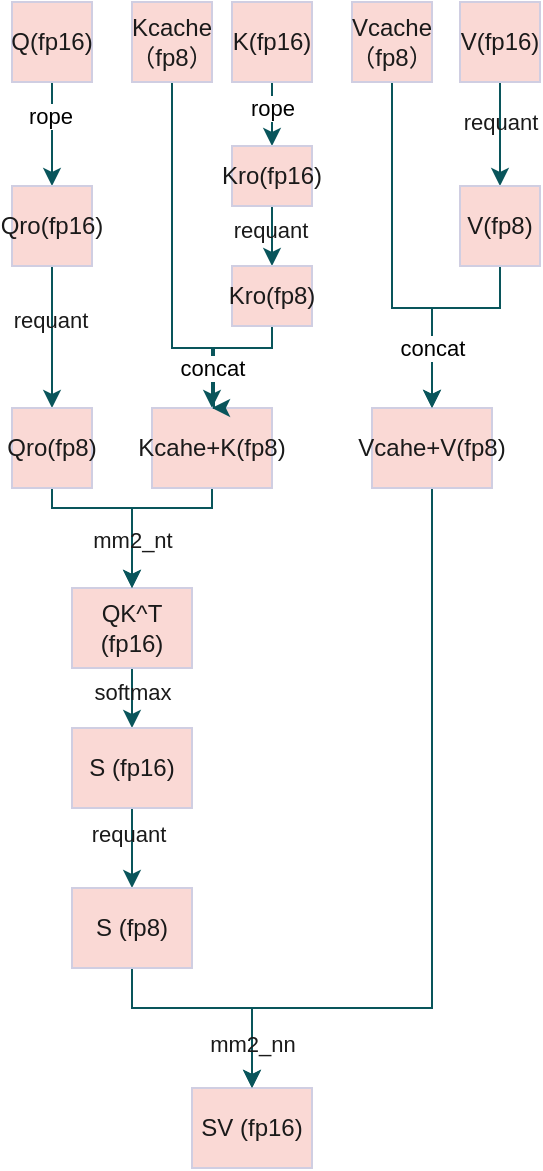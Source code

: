 <mxfile version="27.1.4">
  <diagram name="第 1 页" id="Ni_WKqLI4Xv_hpvND1EC">
    <mxGraphModel dx="1213" dy="665" grid="0" gridSize="10" guides="1" tooltips="1" connect="1" arrows="1" fold="1" page="1" pageScale="1" pageWidth="827" pageHeight="1169" math="0" shadow="0">
      <root>
        <mxCell id="0" />
        <mxCell id="1" parent="0" />
        <mxCell id="mybVQWc4OZ3fKwiOhGIq-6" style="edgeStyle=orthogonalEdgeStyle;rounded=0;orthogonalLoop=1;jettySize=auto;html=1;exitX=0.5;exitY=1;exitDx=0;exitDy=0;entryX=0.5;entryY=0;entryDx=0;entryDy=0;labelBackgroundColor=none;strokeColor=#09555B;fontColor=default;" parent="1" source="mybVQWc4OZ3fKwiOhGIq-1" target="mybVQWc4OZ3fKwiOhGIq-4" edge="1">
          <mxGeometry relative="1" as="geometry" />
        </mxCell>
        <mxCell id="C5Mzr5Dek1VMBn-lexfM-5" value="rope" style="edgeLabel;html=1;align=center;verticalAlign=middle;resizable=0;points=[];" vertex="1" connectable="0" parent="mybVQWc4OZ3fKwiOhGIq-6">
          <mxGeometry x="-0.35" y="-1" relative="1" as="geometry">
            <mxPoint as="offset" />
          </mxGeometry>
        </mxCell>
        <mxCell id="mybVQWc4OZ3fKwiOhGIq-1" value="Q(fp16)" style="rounded=0;whiteSpace=wrap;html=1;labelBackgroundColor=none;fillColor=#FAD9D5;strokeColor=#D0CEE2;fontColor=#1A1A1A;" parent="1" vertex="1">
          <mxGeometry x="150" y="77" width="40" height="40" as="geometry" />
        </mxCell>
        <mxCell id="mybVQWc4OZ3fKwiOhGIq-7" style="edgeStyle=orthogonalEdgeStyle;rounded=0;orthogonalLoop=1;jettySize=auto;html=1;exitX=0.5;exitY=1;exitDx=0;exitDy=0;entryX=0.5;entryY=0;entryDx=0;entryDy=0;labelBackgroundColor=none;strokeColor=#09555B;fontColor=default;" parent="1" source="mybVQWc4OZ3fKwiOhGIq-2" target="mybVQWc4OZ3fKwiOhGIq-5" edge="1">
          <mxGeometry relative="1" as="geometry" />
        </mxCell>
        <mxCell id="C5Mzr5Dek1VMBn-lexfM-6" value="rope" style="edgeLabel;html=1;align=center;verticalAlign=middle;resizable=0;points=[];" vertex="1" connectable="0" parent="mybVQWc4OZ3fKwiOhGIq-7">
          <mxGeometry x="-0.6" y="-1" relative="1" as="geometry">
            <mxPoint x="1" y="6" as="offset" />
          </mxGeometry>
        </mxCell>
        <mxCell id="mybVQWc4OZ3fKwiOhGIq-2" value="K(fp16)" style="rounded=0;whiteSpace=wrap;html=1;labelBackgroundColor=none;fillColor=#FAD9D5;strokeColor=#D0CEE2;fontColor=#1A1A1A;" parent="1" vertex="1">
          <mxGeometry x="260" y="77" width="40" height="40" as="geometry" />
        </mxCell>
        <mxCell id="BgdMvV_QzVK2gBZ572UN-10" style="edgeStyle=orthogonalEdgeStyle;rounded=0;orthogonalLoop=1;jettySize=auto;html=1;exitX=0.5;exitY=1;exitDx=0;exitDy=0;entryX=0.5;entryY=0;entryDx=0;entryDy=0;strokeColor=#09555B;labelBackgroundColor=none;fontColor=default;" parent="1" source="mybVQWc4OZ3fKwiOhGIq-3" target="BgdMvV_QzVK2gBZ572UN-9" edge="1">
          <mxGeometry relative="1" as="geometry" />
        </mxCell>
        <mxCell id="cTskQ7qRXWbrz10uYlWH-6" value="requant" style="edgeLabel;html=1;align=center;verticalAlign=middle;resizable=0;points=[];fontColor=#1A1A1A;labelBackgroundColor=none;" parent="BgdMvV_QzVK2gBZ572UN-10" vertex="1" connectable="0">
          <mxGeometry x="-0.233" relative="1" as="geometry">
            <mxPoint as="offset" />
          </mxGeometry>
        </mxCell>
        <mxCell id="mybVQWc4OZ3fKwiOhGIq-3" value="V(fp16)" style="rounded=0;whiteSpace=wrap;html=1;labelBackgroundColor=none;fillColor=#FAD9D5;strokeColor=#D0CEE2;fontColor=#1A1A1A;" parent="1" vertex="1">
          <mxGeometry x="374" y="77" width="40" height="40" as="geometry" />
        </mxCell>
        <mxCell id="BgdMvV_QzVK2gBZ572UN-7" style="edgeStyle=orthogonalEdgeStyle;rounded=0;orthogonalLoop=1;jettySize=auto;html=1;exitX=0.5;exitY=1;exitDx=0;exitDy=0;entryX=0.5;entryY=0;entryDx=0;entryDy=0;strokeColor=#09555B;labelBackgroundColor=none;fontColor=default;" parent="1" source="mybVQWc4OZ3fKwiOhGIq-4" target="BgdMvV_QzVK2gBZ572UN-2" edge="1">
          <mxGeometry relative="1" as="geometry">
            <Array as="points">
              <mxPoint x="170" y="240" />
              <mxPoint x="170" y="240" />
            </Array>
          </mxGeometry>
        </mxCell>
        <mxCell id="cTskQ7qRXWbrz10uYlWH-2" value="&lt;font style=&quot;&quot;&gt;requant&lt;/font&gt;" style="edgeLabel;html=1;align=center;verticalAlign=middle;resizable=0;points=[];labelBackgroundColor=none;fontColor=#1A1A1A;" parent="BgdMvV_QzVK2gBZ572UN-7" vertex="1" connectable="0">
          <mxGeometry x="-0.256" y="-1" relative="1" as="geometry">
            <mxPoint as="offset" />
          </mxGeometry>
        </mxCell>
        <mxCell id="mybVQWc4OZ3fKwiOhGIq-4" value="Qro(fp16)" style="rounded=0;whiteSpace=wrap;html=1;labelBackgroundColor=none;fillColor=#FAD9D5;strokeColor=#D0CEE2;fontColor=#1A1A1A;" parent="1" vertex="1">
          <mxGeometry x="150" y="169" width="40" height="40" as="geometry" />
        </mxCell>
        <mxCell id="BgdMvV_QzVK2gBZ572UN-8" style="edgeStyle=orthogonalEdgeStyle;rounded=0;orthogonalLoop=1;jettySize=auto;html=1;exitX=0.5;exitY=1;exitDx=0;exitDy=0;strokeColor=#09555B;labelBackgroundColor=none;fontColor=default;" parent="1" source="mybVQWc4OZ3fKwiOhGIq-5" target="BgdMvV_QzVK2gBZ572UN-1" edge="1">
          <mxGeometry relative="1" as="geometry" />
        </mxCell>
        <mxCell id="cTskQ7qRXWbrz10uYlWH-5" value="requant" style="edgeLabel;html=1;align=center;verticalAlign=middle;resizable=0;points=[];fontColor=#1A1A1A;labelBackgroundColor=none;" parent="BgdMvV_QzVK2gBZ572UN-8" vertex="1" connectable="0">
          <mxGeometry x="0.253" y="-1" relative="1" as="geometry">
            <mxPoint as="offset" />
          </mxGeometry>
        </mxCell>
        <mxCell id="mybVQWc4OZ3fKwiOhGIq-5" value="Kro(fp16)" style="rounded=0;whiteSpace=wrap;html=1;labelBackgroundColor=none;fillColor=#FAD9D5;strokeColor=#D0CEE2;fontColor=#1A1A1A;" parent="1" vertex="1">
          <mxGeometry x="260" y="149" width="40" height="30" as="geometry" />
        </mxCell>
        <mxCell id="mybVQWc4OZ3fKwiOhGIq-15" style="edgeStyle=orthogonalEdgeStyle;rounded=0;orthogonalLoop=1;jettySize=auto;html=1;exitX=0.5;exitY=1;exitDx=0;exitDy=0;entryX=0.5;entryY=0;entryDx=0;entryDy=0;labelBackgroundColor=none;strokeColor=#09555B;fontColor=default;" parent="1" source="mybVQWc4OZ3fKwiOhGIq-10" target="mybVQWc4OZ3fKwiOhGIq-13" edge="1">
          <mxGeometry relative="1" as="geometry">
            <Array as="points">
              <mxPoint x="230" y="250" />
              <mxPoint x="250" y="250" />
            </Array>
          </mxGeometry>
        </mxCell>
        <mxCell id="mybVQWc4OZ3fKwiOhGIq-10" value="Kcache（fp8）" style="rounded=0;whiteSpace=wrap;html=1;labelBackgroundColor=none;fillColor=#FAD9D5;strokeColor=#D0CEE2;fontColor=#1A1A1A;" parent="1" vertex="1">
          <mxGeometry x="210" y="77" width="40" height="40" as="geometry" />
        </mxCell>
        <mxCell id="mybVQWc4OZ3fKwiOhGIq-21" style="edgeStyle=orthogonalEdgeStyle;rounded=0;orthogonalLoop=1;jettySize=auto;html=1;exitX=0.5;exitY=1;exitDx=0;exitDy=0;entryX=0.5;entryY=0;entryDx=0;entryDy=0;labelBackgroundColor=none;strokeColor=#09555B;fontColor=default;" parent="1" source="mybVQWc4OZ3fKwiOhGIq-11" target="mybVQWc4OZ3fKwiOhGIq-20" edge="1">
          <mxGeometry relative="1" as="geometry" />
        </mxCell>
        <mxCell id="mybVQWc4OZ3fKwiOhGIq-22" value="softmax" style="edgeLabel;html=1;align=center;verticalAlign=middle;resizable=0;points=[];labelBackgroundColor=none;fontColor=#1A1A1A;" parent="mybVQWc4OZ3fKwiOhGIq-21" vertex="1" connectable="0">
          <mxGeometry x="-0.2" relative="1" as="geometry">
            <mxPoint as="offset" />
          </mxGeometry>
        </mxCell>
        <mxCell id="mybVQWc4OZ3fKwiOhGIq-11" value="QK^T (fp16)" style="rounded=0;whiteSpace=wrap;html=1;labelBackgroundColor=none;fillColor=#FAD9D5;strokeColor=#D0CEE2;fontColor=#1A1A1A;" parent="1" vertex="1">
          <mxGeometry x="180" y="370" width="60" height="40" as="geometry" />
        </mxCell>
        <mxCell id="mybVQWc4OZ3fKwiOhGIq-18" style="edgeStyle=orthogonalEdgeStyle;rounded=0;orthogonalLoop=1;jettySize=auto;html=1;exitX=0.5;exitY=1;exitDx=0;exitDy=0;entryX=0.5;entryY=0;entryDx=0;entryDy=0;labelBackgroundColor=none;strokeColor=#09555B;fontColor=default;" parent="1" source="mybVQWc4OZ3fKwiOhGIq-13" target="mybVQWc4OZ3fKwiOhGIq-11" edge="1">
          <mxGeometry relative="1" as="geometry">
            <Array as="points">
              <mxPoint x="250" y="330" />
              <mxPoint x="210" y="330" />
            </Array>
          </mxGeometry>
        </mxCell>
        <mxCell id="mybVQWc4OZ3fKwiOhGIq-13" value="Kcahe+K(fp8)" style="rounded=0;whiteSpace=wrap;html=1;labelBackgroundColor=none;fillColor=#FAD9D5;strokeColor=#D0CEE2;fontColor=#1A1A1A;" parent="1" vertex="1">
          <mxGeometry x="220" y="280" width="60" height="40" as="geometry" />
        </mxCell>
        <mxCell id="mybVQWc4OZ3fKwiOhGIq-25" style="edgeStyle=orthogonalEdgeStyle;rounded=0;orthogonalLoop=1;jettySize=auto;html=1;exitX=0.5;exitY=1;exitDx=0;exitDy=0;entryX=0.5;entryY=0;entryDx=0;entryDy=0;labelBackgroundColor=none;strokeColor=#09555B;fontColor=default;" parent="1" source="mybVQWc4OZ3fKwiOhGIq-19" target="mybVQWc4OZ3fKwiOhGIq-23" edge="1">
          <mxGeometry relative="1" as="geometry">
            <Array as="points">
              <mxPoint x="340" y="230" />
              <mxPoint x="360" y="230" />
            </Array>
          </mxGeometry>
        </mxCell>
        <mxCell id="mybVQWc4OZ3fKwiOhGIq-19" value="Vcache（fp8）" style="rounded=0;whiteSpace=wrap;html=1;labelBackgroundColor=none;fillColor=#FAD9D5;strokeColor=#D0CEE2;fontColor=#1A1A1A;" parent="1" vertex="1">
          <mxGeometry x="320" y="77" width="40" height="40" as="geometry" />
        </mxCell>
        <mxCell id="mybVQWc4OZ3fKwiOhGIq-32" style="edgeStyle=orthogonalEdgeStyle;rounded=0;orthogonalLoop=1;jettySize=auto;html=1;exitX=0.5;exitY=1;exitDx=0;exitDy=0;entryX=0.5;entryY=0;entryDx=0;entryDy=0;strokeColor=#09555B;labelBackgroundColor=none;fontColor=default;" parent="1" source="mybVQWc4OZ3fKwiOhGIq-20" target="mybVQWc4OZ3fKwiOhGIq-31" edge="1">
          <mxGeometry relative="1" as="geometry" />
        </mxCell>
        <mxCell id="cTskQ7qRXWbrz10uYlWH-8" value="requant" style="edgeLabel;html=1;align=center;verticalAlign=middle;resizable=0;points=[];fontColor=#1A1A1A;labelBackgroundColor=none;" parent="mybVQWc4OZ3fKwiOhGIq-32" vertex="1" connectable="0">
          <mxGeometry x="-0.367" y="-2" relative="1" as="geometry">
            <mxPoint as="offset" />
          </mxGeometry>
        </mxCell>
        <mxCell id="mybVQWc4OZ3fKwiOhGIq-20" value="S (fp16)" style="rounded=0;whiteSpace=wrap;html=1;labelBackgroundColor=none;fillColor=#FAD9D5;strokeColor=#D0CEE2;fontColor=#1A1A1A;" parent="1" vertex="1">
          <mxGeometry x="180" y="440" width="60" height="40" as="geometry" />
        </mxCell>
        <mxCell id="mybVQWc4OZ3fKwiOhGIq-30" style="edgeStyle=orthogonalEdgeStyle;rounded=0;orthogonalLoop=1;jettySize=auto;html=1;exitX=0.5;exitY=1;exitDx=0;exitDy=0;labelBackgroundColor=none;strokeColor=#09555B;fontColor=default;" parent="1" source="mybVQWc4OZ3fKwiOhGIq-23" target="mybVQWc4OZ3fKwiOhGIq-29" edge="1">
          <mxGeometry relative="1" as="geometry">
            <Array as="points">
              <mxPoint x="360" y="580" />
              <mxPoint x="270" y="580" />
            </Array>
          </mxGeometry>
        </mxCell>
        <mxCell id="mybVQWc4OZ3fKwiOhGIq-23" value="Vcahe+V(fp8)" style="rounded=0;whiteSpace=wrap;html=1;labelBackgroundColor=none;fillColor=#FAD9D5;strokeColor=#D0CEE2;fontColor=#1A1A1A;" parent="1" vertex="1">
          <mxGeometry x="330" y="280" width="60" height="40" as="geometry" />
        </mxCell>
        <mxCell id="mybVQWc4OZ3fKwiOhGIq-29" value="SV (fp16)" style="rounded=0;whiteSpace=wrap;html=1;labelBackgroundColor=none;fillColor=#FAD9D5;strokeColor=#D0CEE2;fontColor=#1A1A1A;" parent="1" vertex="1">
          <mxGeometry x="240" y="620" width="60" height="40" as="geometry" />
        </mxCell>
        <mxCell id="mybVQWc4OZ3fKwiOhGIq-33" style="edgeStyle=orthogonalEdgeStyle;rounded=0;orthogonalLoop=1;jettySize=auto;html=1;exitX=0.5;exitY=1;exitDx=0;exitDy=0;entryX=0.5;entryY=0;entryDx=0;entryDy=0;labelBackgroundColor=none;strokeColor=#09555B;fontColor=default;" parent="1" source="mybVQWc4OZ3fKwiOhGIq-31" target="mybVQWc4OZ3fKwiOhGIq-29" edge="1">
          <mxGeometry relative="1" as="geometry">
            <Array as="points">
              <mxPoint x="210" y="580" />
              <mxPoint x="270" y="580" />
            </Array>
          </mxGeometry>
        </mxCell>
        <mxCell id="mybVQWc4OZ3fKwiOhGIq-34" value="mm2_nn" style="edgeLabel;html=1;align=center;verticalAlign=middle;resizable=0;points=[];labelBackgroundColor=none;fontColor=#1A1A1A;" parent="mybVQWc4OZ3fKwiOhGIq-33" vertex="1" connectable="0">
          <mxGeometry x="0.575" relative="1" as="geometry">
            <mxPoint y="3" as="offset" />
          </mxGeometry>
        </mxCell>
        <mxCell id="mybVQWc4OZ3fKwiOhGIq-31" value="S (fp8)" style="rounded=0;whiteSpace=wrap;html=1;labelBackgroundColor=none;fillColor=#FAD9D5;strokeColor=#D0CEE2;fontColor=#1A1A1A;" parent="1" vertex="1">
          <mxGeometry x="180" y="520" width="60" height="40" as="geometry" />
        </mxCell>
        <mxCell id="BgdMvV_QzVK2gBZ572UN-4" style="edgeStyle=orthogonalEdgeStyle;rounded=0;orthogonalLoop=1;jettySize=auto;html=1;exitX=0.5;exitY=1;exitDx=0;exitDy=0;labelBackgroundColor=none;strokeColor=#09555B;fontColor=default;" parent="1" source="BgdMvV_QzVK2gBZ572UN-1" edge="1">
          <mxGeometry relative="1" as="geometry">
            <mxPoint x="250" y="280" as="targetPoint" />
            <Array as="points">
              <mxPoint x="280" y="250" />
              <mxPoint x="251" y="250" />
            </Array>
          </mxGeometry>
        </mxCell>
        <mxCell id="C5Mzr5Dek1VMBn-lexfM-2" value="concat" style="edgeLabel;html=1;align=center;verticalAlign=middle;resizable=0;points=[];" vertex="1" connectable="0" parent="BgdMvV_QzVK2gBZ572UN-4">
          <mxGeometry x="0.371" relative="1" as="geometry">
            <mxPoint x="-1" y="1" as="offset" />
          </mxGeometry>
        </mxCell>
        <mxCell id="BgdMvV_QzVK2gBZ572UN-1" value="Kro(fp8)" style="rounded=0;whiteSpace=wrap;html=1;labelBackgroundColor=none;fillColor=#FAD9D5;strokeColor=#D0CEE2;fontColor=#1A1A1A;" parent="1" vertex="1">
          <mxGeometry x="260" y="209" width="40" height="30" as="geometry" />
        </mxCell>
        <mxCell id="BgdMvV_QzVK2gBZ572UN-3" style="edgeStyle=orthogonalEdgeStyle;rounded=0;orthogonalLoop=1;jettySize=auto;html=1;exitX=0.5;exitY=1;exitDx=0;exitDy=0;labelBackgroundColor=none;strokeColor=#09555B;fontColor=default;" parent="1" source="BgdMvV_QzVK2gBZ572UN-2" target="mybVQWc4OZ3fKwiOhGIq-11" edge="1">
          <mxGeometry relative="1" as="geometry">
            <Array as="points">
              <mxPoint x="170" y="330" />
              <mxPoint x="210" y="330" />
            </Array>
          </mxGeometry>
        </mxCell>
        <mxCell id="BgdMvV_QzVK2gBZ572UN-2" value="Qro(fp8)" style="rounded=0;whiteSpace=wrap;html=1;labelBackgroundColor=none;fillColor=#FAD9D5;strokeColor=#D0CEE2;fontColor=#1A1A1A;" parent="1" vertex="1">
          <mxGeometry x="150" y="280" width="40" height="40" as="geometry" />
        </mxCell>
        <mxCell id="BgdMvV_QzVK2gBZ572UN-11" style="edgeStyle=orthogonalEdgeStyle;rounded=0;orthogonalLoop=1;jettySize=auto;html=1;exitX=0.5;exitY=1;exitDx=0;exitDy=0;entryX=0.5;entryY=0;entryDx=0;entryDy=0;labelBackgroundColor=none;strokeColor=#09555B;fontColor=default;" parent="1" source="BgdMvV_QzVK2gBZ572UN-9" target="mybVQWc4OZ3fKwiOhGIq-23" edge="1">
          <mxGeometry relative="1" as="geometry">
            <Array as="points">
              <mxPoint x="394" y="230" />
              <mxPoint x="360" y="230" />
            </Array>
          </mxGeometry>
        </mxCell>
        <mxCell id="C5Mzr5Dek1VMBn-lexfM-4" value="concat" style="edgeLabel;html=1;align=center;verticalAlign=middle;resizable=0;points=[];" vertex="1" connectable="0" parent="BgdMvV_QzVK2gBZ572UN-11">
          <mxGeometry x="0.429" relative="1" as="geometry">
            <mxPoint as="offset" />
          </mxGeometry>
        </mxCell>
        <mxCell id="BgdMvV_QzVK2gBZ572UN-9" value="V(fp8)" style="rounded=0;whiteSpace=wrap;html=1;labelBackgroundColor=none;fillColor=#FAD9D5;strokeColor=#D0CEE2;fontColor=#1A1A1A;" parent="1" vertex="1">
          <mxGeometry x="374" y="169" width="40" height="40" as="geometry" />
        </mxCell>
        <mxCell id="cTskQ7qRXWbrz10uYlWH-1" value="mm2_nt" style="edgeLabel;html=1;align=center;verticalAlign=middle;resizable=0;points=[];labelBackgroundColor=none;fontColor=#1A1A1A;" parent="1" vertex="1" connectable="0">
          <mxGeometry x="220" y="343" as="geometry">
            <mxPoint x="-10" y="3" as="offset" />
          </mxGeometry>
        </mxCell>
      </root>
    </mxGraphModel>
  </diagram>
</mxfile>

